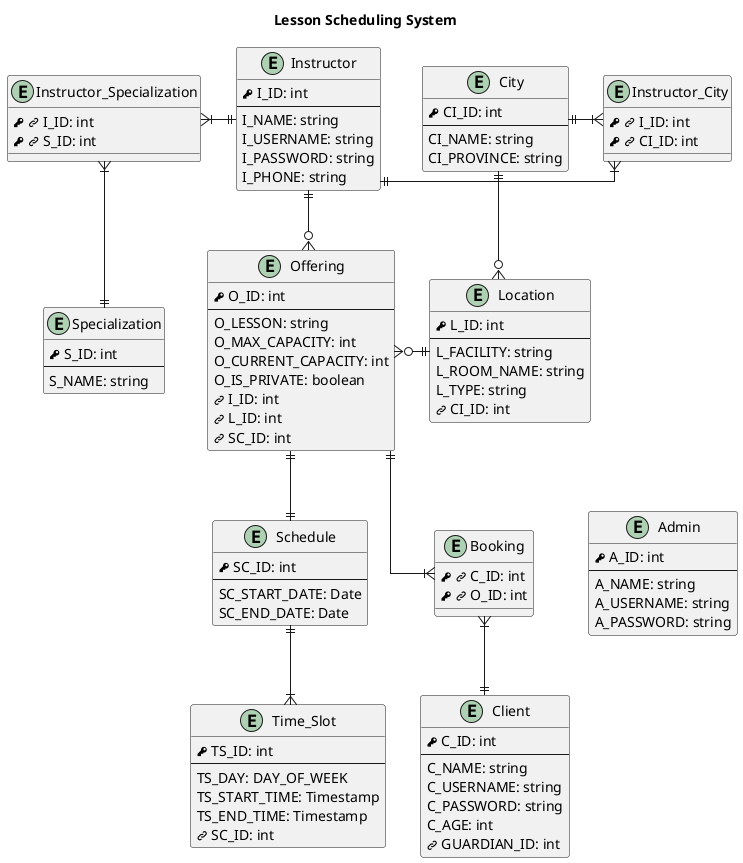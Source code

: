 @startuml ERD for Database
title Lesson Scheduling System

skinparam linetype ortho

!define PK <&key>
!define FK <&link-intact>

entity City {
    PK CI_ID: int
    --
    CI_NAME: string
    CI_PROVINCE: string 
}

entity Location {
    PK L_ID: int
    --
    L_FACILITY: string
    L_ROOM_NAME: string
    L_TYPE: string
    FK CI_ID: int
}

entity Admin {
    PK A_ID: int
    --
    A_NAME: string
    A_USERNAME: string
    A_PASSWORD: string
}
entity Client {
    PK C_ID: int
    --
    C_NAME: string
    C_USERNAME: string
    C_PASSWORD: string
    C_AGE: int
    FK GUARDIAN_ID: int
}

entity Instructor {
    PK I_ID: int
    --
    I_NAME: string
    I_USERNAME: string
    I_PASSWORD: string
    I_PHONE: string
}
entity Instructor_City{
    PK FK I_ID: int
    PK FK CI_ID: int
}

entity Specialization {
    PK S_ID: int
    --
    S_NAME: string
}
entity Instructor_Specialization {
    PK FK I_ID: int
    PK FK S_ID: int
}

entity Schedule {
    PK SC_ID: int
    --
    SC_START_DATE: Date
    SC_END_DATE: Date
}
entity Time_Slot {
    PK TS_ID: int
    --
    TS_DAY: DAY_OF_WEEK
    TS_START_TIME: Timestamp
    TS_END_TIME: Timestamp
    FK SC_ID: int
}

entity Offering {
    PK O_ID: int
    --
    O_LESSON: string
    O_MAX_CAPACITY: int
    O_CURRENT_CAPACITY: int
    O_IS_PRIVATE: boolean
    FK I_ID: int
    FK L_ID: int
    FK SC_ID: int
}

entity Booking {
    PK FK C_ID: int
    PK FK O_ID: int
}

' Relationships
Offering }o-up-|| Instructor
Offering ||--|{ Booking
Offering }o-|| Location
Offering ||--|| Schedule

Booking }|--|| Client

City ||-o{ Location
City ||-|{ Instructor_City

Schedule ||--|{ Time_Slot

Instructor ||-right-|{ Instructor_City
Instructor ||-left-|{ Instructor_Specialization

Instructor_Specialization }|--|| Specialization

' Position Admin
Location ||-|| Empty
Empty -- Admin
hide Empty
@enduml
